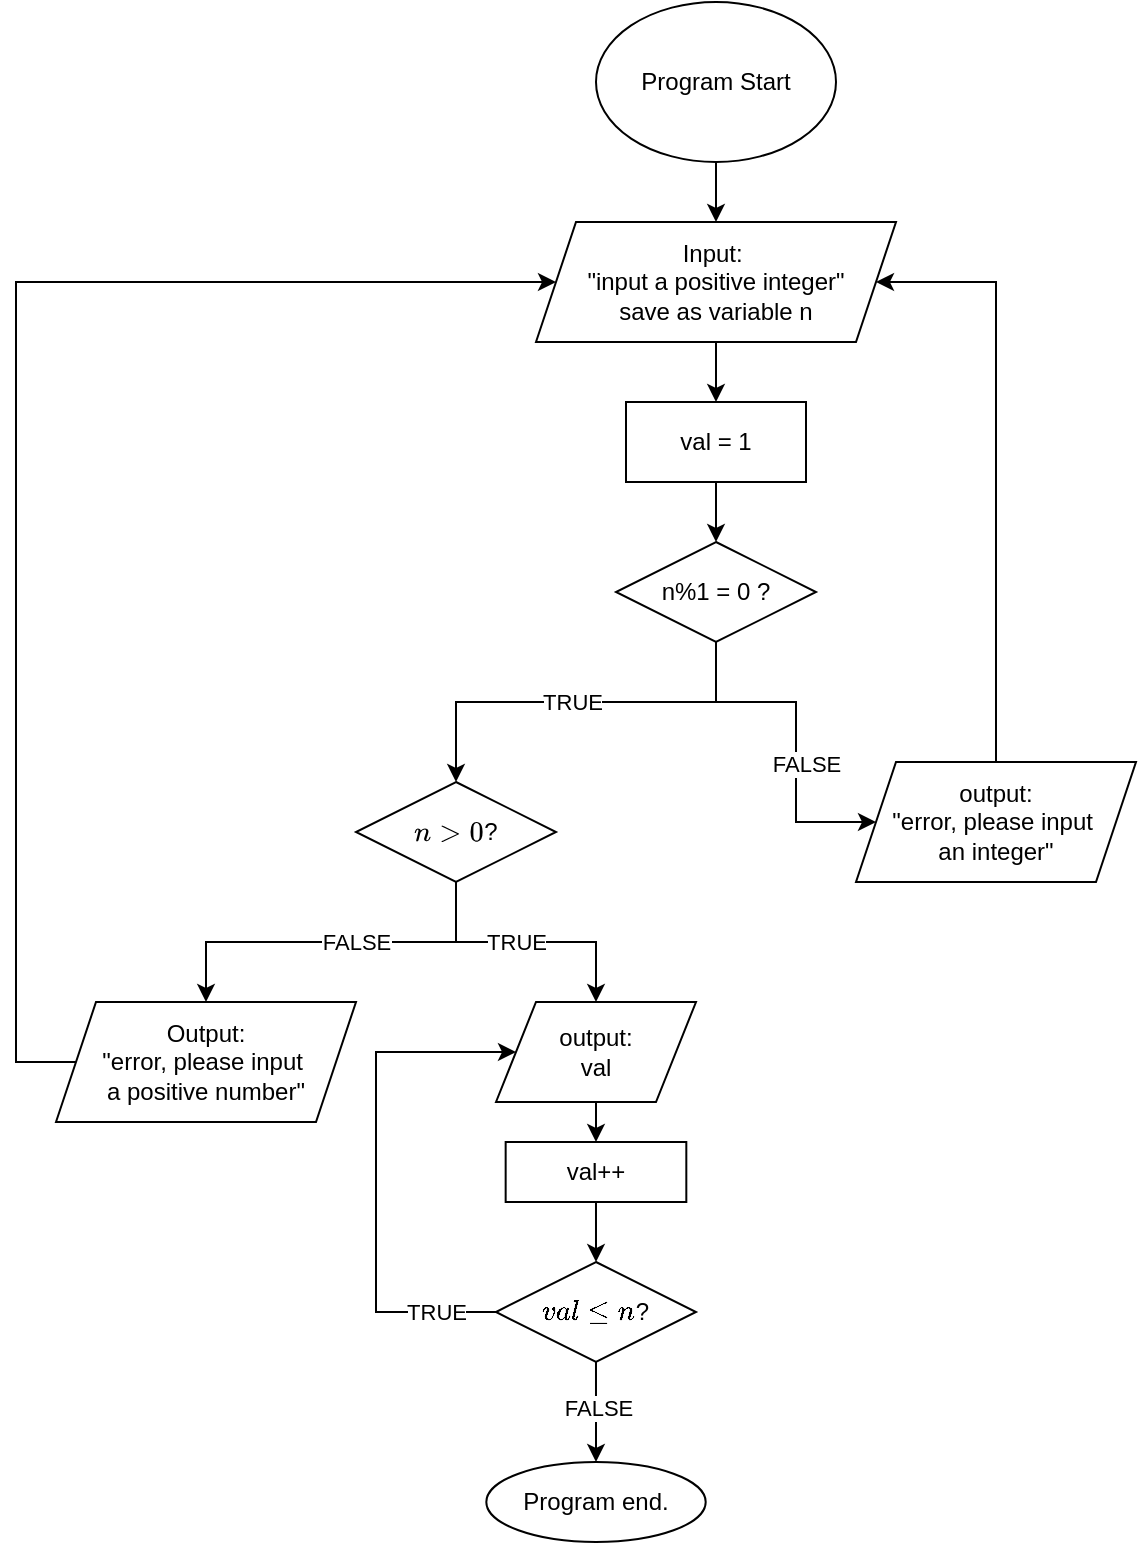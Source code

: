 <mxfile version="28.2.3">
  <diagram name="Page-1" id="2WHq3_GPZhMxRT811z7M">
    <mxGraphModel dx="1347" dy="953" grid="1" gridSize="10" guides="1" tooltips="1" connect="1" arrows="1" fold="1" page="1" pageScale="1" pageWidth="850" pageHeight="1100" math="1" shadow="0">
      <root>
        <mxCell id="0" />
        <mxCell id="1" parent="0" />
        <mxCell id="SX42cPNDLK1F_WogIu8b-2" style="edgeStyle=orthogonalEdgeStyle;rounded=0;orthogonalLoop=1;jettySize=auto;html=1;" edge="1" parent="1" source="SX42cPNDLK1F_WogIu8b-1" target="SX42cPNDLK1F_WogIu8b-3">
          <mxGeometry relative="1" as="geometry">
            <mxPoint x="390" y="160" as="targetPoint" />
          </mxGeometry>
        </mxCell>
        <mxCell id="SX42cPNDLK1F_WogIu8b-1" value="Program Start" style="ellipse;whiteSpace=wrap;html=1;" vertex="1" parent="1">
          <mxGeometry x="330" y="40" width="120" height="80" as="geometry" />
        </mxCell>
        <mxCell id="SX42cPNDLK1F_WogIu8b-4" style="edgeStyle=orthogonalEdgeStyle;rounded=0;orthogonalLoop=1;jettySize=auto;html=1;exitX=0.5;exitY=1;exitDx=0;exitDy=0;" edge="1" parent="1" source="SX42cPNDLK1F_WogIu8b-3" target="SX42cPNDLK1F_WogIu8b-5">
          <mxGeometry relative="1" as="geometry">
            <mxPoint x="390" y="240" as="targetPoint" />
          </mxGeometry>
        </mxCell>
        <mxCell id="SX42cPNDLK1F_WogIu8b-3" value="&lt;div&gt;Input:&amp;nbsp;&lt;/div&gt;&lt;div&gt;&quot;input a positive integer&quot;&lt;/div&gt;&lt;div&gt;save as variable n&lt;/div&gt;" style="shape=parallelogram;perimeter=parallelogramPerimeter;whiteSpace=wrap;html=1;fixedSize=1;" vertex="1" parent="1">
          <mxGeometry x="300" y="150" width="180" height="60" as="geometry" />
        </mxCell>
        <mxCell id="SX42cPNDLK1F_WogIu8b-6" style="edgeStyle=orthogonalEdgeStyle;rounded=0;orthogonalLoop=1;jettySize=auto;html=1;" edge="1" parent="1" source="SX42cPNDLK1F_WogIu8b-5" target="SX42cPNDLK1F_WogIu8b-7">
          <mxGeometry relative="1" as="geometry">
            <mxPoint x="390" y="310" as="targetPoint" />
          </mxGeometry>
        </mxCell>
        <mxCell id="SX42cPNDLK1F_WogIu8b-5" value="val = 1" style="rounded=0;whiteSpace=wrap;html=1;" vertex="1" parent="1">
          <mxGeometry x="345" y="240" width="90" height="40" as="geometry" />
        </mxCell>
        <mxCell id="SX42cPNDLK1F_WogIu8b-8" style="edgeStyle=orthogonalEdgeStyle;rounded=0;orthogonalLoop=1;jettySize=auto;html=1;" edge="1" parent="1" source="SX42cPNDLK1F_WogIu8b-7" target="SX42cPNDLK1F_WogIu8b-9">
          <mxGeometry relative="1" as="geometry">
            <mxPoint x="350" y="420" as="targetPoint" />
            <Array as="points">
              <mxPoint x="390" y="390" />
              <mxPoint x="430" y="390" />
              <mxPoint x="430" y="450" />
            </Array>
          </mxGeometry>
        </mxCell>
        <mxCell id="SX42cPNDLK1F_WogIu8b-10" value="FALSE" style="edgeLabel;html=1;align=center;verticalAlign=middle;resizable=0;points=[];" vertex="1" connectable="0" parent="SX42cPNDLK1F_WogIu8b-8">
          <mxGeometry x="-0.006" y="-1" relative="1" as="geometry">
            <mxPoint x="6" y="16" as="offset" />
          </mxGeometry>
        </mxCell>
        <mxCell id="SX42cPNDLK1F_WogIu8b-11" style="edgeStyle=orthogonalEdgeStyle;rounded=0;orthogonalLoop=1;jettySize=auto;html=1;exitX=0.5;exitY=1;exitDx=0;exitDy=0;" edge="1" parent="1" source="SX42cPNDLK1F_WogIu8b-7" target="SX42cPNDLK1F_WogIu8b-12">
          <mxGeometry relative="1" as="geometry">
            <mxPoint x="320" y="430" as="targetPoint" />
            <Array as="points">
              <mxPoint x="390" y="390" />
              <mxPoint x="260" y="390" />
            </Array>
          </mxGeometry>
        </mxCell>
        <mxCell id="SX42cPNDLK1F_WogIu8b-13" value="TRUE" style="edgeLabel;html=1;align=center;verticalAlign=middle;resizable=0;points=[];" vertex="1" connectable="0" parent="SX42cPNDLK1F_WogIu8b-11">
          <mxGeometry x="0.02" relative="1" as="geometry">
            <mxPoint as="offset" />
          </mxGeometry>
        </mxCell>
        <mxCell id="SX42cPNDLK1F_WogIu8b-7" value="n%1 = 0 ?" style="rhombus;whiteSpace=wrap;html=1;" vertex="1" parent="1">
          <mxGeometry x="340" y="310" width="100" height="50" as="geometry" />
        </mxCell>
        <mxCell id="SX42cPNDLK1F_WogIu8b-32" style="edgeStyle=orthogonalEdgeStyle;rounded=0;orthogonalLoop=1;jettySize=auto;html=1;exitX=0.5;exitY=0;exitDx=0;exitDy=0;entryX=1;entryY=0.5;entryDx=0;entryDy=0;" edge="1" parent="1" source="SX42cPNDLK1F_WogIu8b-9" target="SX42cPNDLK1F_WogIu8b-3">
          <mxGeometry relative="1" as="geometry">
            <Array as="points">
              <mxPoint x="530" y="180" />
            </Array>
          </mxGeometry>
        </mxCell>
        <mxCell id="SX42cPNDLK1F_WogIu8b-9" value="output:&lt;br&gt;&quot;error, please input&amp;nbsp;&lt;div&gt;an integer&quot;&lt;/div&gt;" style="shape=parallelogram;perimeter=parallelogramPerimeter;whiteSpace=wrap;html=1;fixedSize=1;" vertex="1" parent="1">
          <mxGeometry x="460" y="420" width="140" height="60" as="geometry" />
        </mxCell>
        <mxCell id="SX42cPNDLK1F_WogIu8b-14" style="edgeStyle=orthogonalEdgeStyle;rounded=0;orthogonalLoop=1;jettySize=auto;html=1;exitX=0.5;exitY=1;exitDx=0;exitDy=0;" edge="1" parent="1" source="SX42cPNDLK1F_WogIu8b-12" target="SX42cPNDLK1F_WogIu8b-15">
          <mxGeometry relative="1" as="geometry">
            <mxPoint x="170" y="520" as="targetPoint" />
          </mxGeometry>
        </mxCell>
        <mxCell id="SX42cPNDLK1F_WogIu8b-16" value="FALSE" style="edgeLabel;html=1;align=center;verticalAlign=middle;resizable=0;points=[];" vertex="1" connectable="0" parent="SX42cPNDLK1F_WogIu8b-14">
          <mxGeometry x="-0.135" relative="1" as="geometry">
            <mxPoint as="offset" />
          </mxGeometry>
        </mxCell>
        <mxCell id="SX42cPNDLK1F_WogIu8b-18" style="edgeStyle=orthogonalEdgeStyle;rounded=0;orthogonalLoop=1;jettySize=auto;html=1;exitX=0.5;exitY=1;exitDx=0;exitDy=0;" edge="1" parent="1" source="SX42cPNDLK1F_WogIu8b-12" target="SX42cPNDLK1F_WogIu8b-19">
          <mxGeometry relative="1" as="geometry">
            <mxPoint x="340" y="540" as="targetPoint" />
          </mxGeometry>
        </mxCell>
        <mxCell id="SX42cPNDLK1F_WogIu8b-20" value="TRUE" style="edgeLabel;html=1;align=center;verticalAlign=middle;resizable=0;points=[];" vertex="1" connectable="0" parent="SX42cPNDLK1F_WogIu8b-18">
          <mxGeometry x="0.072" y="3" relative="1" as="geometry">
            <mxPoint x="-10" y="3" as="offset" />
          </mxGeometry>
        </mxCell>
        <mxCell id="SX42cPNDLK1F_WogIu8b-12" value="&lt;svg style=&quot;vertical-align: -0.09ex;&quot; xmlns:xlink=&quot;http://www.w3.org/1999/xlink&quot; viewBox=&quot;0 -666 2433.6 706&quot; role=&quot;img&quot; height=&quot;1.597ex&quot; width=&quot;5.506ex&quot; xmlns=&quot;http://www.w3.org/2000/svg&quot;&gt;&lt;defs&gt;&lt;path d=&quot;M21 287Q22 293 24 303T36 341T56 388T89 425T135 442Q171 442 195 424T225 390T231 369Q231 367 232 367L243 378Q304 442 382 442Q436 442 469 415T503 336T465 179T427 52Q427 26 444 26Q450 26 453 27Q482 32 505 65T540 145Q542 153 560 153Q580 153 580 145Q580 144 576 130Q568 101 554 73T508 17T439 -10Q392 -10 371 17T350 73Q350 92 386 193T423 345Q423 404 379 404H374Q288 404 229 303L222 291L189 157Q156 26 151 16Q138 -11 108 -11Q95 -11 87 -5T76 7T74 17Q74 30 112 180T152 343Q153 348 153 366Q153 405 129 405Q91 405 66 305Q60 285 60 284Q58 278 41 278H27Q21 284 21 287Z&quot; id=&quot;MJX-2-TEX-I-1D45B&quot;&gt;&lt;/path&gt;&lt;path d=&quot;M84 520Q84 528 88 533T96 539L99 540Q106 540 253 471T544 334L687 265Q694 260 694 250T687 235Q685 233 395 96L107 -40H101Q83 -38 83 -20Q83 -19 83 -17Q82 -10 98 -1Q117 9 248 71Q326 108 378 132L626 250L378 368Q90 504 86 509Q84 513 84 520Z&quot; id=&quot;MJX-2-TEX-N-3E&quot;&gt;&lt;/path&gt;&lt;path d=&quot;M96 585Q152 666 249 666Q297 666 345 640T423 548Q460 465 460 320Q460 165 417 83Q397 41 362 16T301 -15T250 -22Q224 -22 198 -16T137 16T82 83Q39 165 39 320Q39 494 96 585ZM321 597Q291 629 250 629Q208 629 178 597Q153 571 145 525T137 333Q137 175 145 125T181 46Q209 16 250 16Q290 16 318 46Q347 76 354 130T362 333Q362 478 354 524T321 597Z&quot; id=&quot;MJX-2-TEX-N-30&quot;&gt;&lt;/path&gt;&lt;/defs&gt;&lt;g transform=&quot;scale(1,-1)&quot; stroke-width=&quot;0&quot; fill=&quot;currentColor&quot; stroke=&quot;currentColor&quot;&gt;&lt;g data-mml-node=&quot;math&quot;&gt;&lt;g data-mml-node=&quot;mi&quot;&gt;&lt;use xlink:href=&quot;#MJX-2-TEX-I-1D45B&quot; data-c=&quot;1D45B&quot;&gt;&lt;/use&gt;&lt;/g&gt;&lt;g transform=&quot;translate(877.8,0)&quot; data-mml-node=&quot;mo&quot;&gt;&lt;use xlink:href=&quot;#MJX-2-TEX-N-3E&quot; data-c=&quot;3E&quot;&gt;&lt;/use&gt;&lt;/g&gt;&lt;g transform=&quot;translate(1933.6,0)&quot; data-mml-node=&quot;mn&quot;&gt;&lt;use xlink:href=&quot;#MJX-2-TEX-N-30&quot; data-c=&quot;30&quot;&gt;&lt;/use&gt;&lt;/g&gt;&lt;/g&gt;&lt;/g&gt;&lt;/svg&gt;?" style="rhombus;whiteSpace=wrap;html=1;" vertex="1" parent="1">
          <mxGeometry x="210" y="430" width="100" height="50" as="geometry" />
        </mxCell>
        <mxCell id="SX42cPNDLK1F_WogIu8b-17" style="edgeStyle=orthogonalEdgeStyle;rounded=0;orthogonalLoop=1;jettySize=auto;html=1;exitX=0;exitY=0.5;exitDx=0;exitDy=0;entryX=0;entryY=0.5;entryDx=0;entryDy=0;" edge="1" parent="1" source="SX42cPNDLK1F_WogIu8b-15" target="SX42cPNDLK1F_WogIu8b-3">
          <mxGeometry relative="1" as="geometry">
            <mxPoint x="130" y="140" as="targetPoint" />
            <Array as="points">
              <mxPoint x="40" y="570" />
              <mxPoint x="40" y="180" />
            </Array>
          </mxGeometry>
        </mxCell>
        <mxCell id="SX42cPNDLK1F_WogIu8b-15" value="Output:&lt;br&gt;&quot;error, please input&amp;nbsp;&lt;div&gt;a positive number&quot;&lt;/div&gt;" style="shape=parallelogram;perimeter=parallelogramPerimeter;whiteSpace=wrap;html=1;fixedSize=1;" vertex="1" parent="1">
          <mxGeometry x="60" y="540" width="150" height="60" as="geometry" />
        </mxCell>
        <mxCell id="SX42cPNDLK1F_WogIu8b-21" style="edgeStyle=orthogonalEdgeStyle;rounded=0;orthogonalLoop=1;jettySize=auto;html=1;exitX=0.5;exitY=1;exitDx=0;exitDy=0;" edge="1" parent="1" source="SX42cPNDLK1F_WogIu8b-19" target="SX42cPNDLK1F_WogIu8b-22">
          <mxGeometry relative="1" as="geometry">
            <mxPoint x="330.333" y="610" as="targetPoint" />
          </mxGeometry>
        </mxCell>
        <mxCell id="SX42cPNDLK1F_WogIu8b-19" value="output:&lt;div&gt;&lt;span style=&quot;background-color: transparent; color: light-dark(rgb(0, 0, 0), rgb(255, 255, 255));&quot;&gt;val&lt;/span&gt;&lt;/div&gt;" style="shape=parallelogram;perimeter=parallelogramPerimeter;whiteSpace=wrap;html=1;fixedSize=1;" vertex="1" parent="1">
          <mxGeometry x="280" y="540" width="100" height="50" as="geometry" />
        </mxCell>
        <mxCell id="SX42cPNDLK1F_WogIu8b-23" style="edgeStyle=orthogonalEdgeStyle;rounded=0;orthogonalLoop=1;jettySize=auto;html=1;exitX=0.5;exitY=1;exitDx=0;exitDy=0;" edge="1" parent="1" source="SX42cPNDLK1F_WogIu8b-22" target="SX42cPNDLK1F_WogIu8b-24">
          <mxGeometry relative="1" as="geometry">
            <mxPoint x="330.333" y="660" as="targetPoint" />
          </mxGeometry>
        </mxCell>
        <mxCell id="SX42cPNDLK1F_WogIu8b-22" value="val++" style="rounded=0;whiteSpace=wrap;html=1;" vertex="1" parent="1">
          <mxGeometry x="284.83" y="610" width="90.33" height="30" as="geometry" />
        </mxCell>
        <mxCell id="SX42cPNDLK1F_WogIu8b-26" style="edgeStyle=orthogonalEdgeStyle;rounded=0;orthogonalLoop=1;jettySize=auto;html=1;entryX=0;entryY=0.5;entryDx=0;entryDy=0;exitX=0;exitY=0.5;exitDx=0;exitDy=0;" edge="1" parent="1" source="SX42cPNDLK1F_WogIu8b-24" target="SX42cPNDLK1F_WogIu8b-19">
          <mxGeometry relative="1" as="geometry">
            <mxPoint x="279.99" y="565" as="targetPoint" />
            <mxPoint x="269.98" y="695.0" as="sourcePoint" />
            <Array as="points">
              <mxPoint x="220" y="695" />
              <mxPoint x="220" y="565" />
            </Array>
          </mxGeometry>
        </mxCell>
        <mxCell id="SX42cPNDLK1F_WogIu8b-28" value="TRUE" style="edgeLabel;html=1;align=center;verticalAlign=middle;resizable=0;points=[];" vertex="1" connectable="0" parent="SX42cPNDLK1F_WogIu8b-26">
          <mxGeometry x="-0.823" relative="1" as="geometry">
            <mxPoint x="-7" as="offset" />
          </mxGeometry>
        </mxCell>
        <mxCell id="SX42cPNDLK1F_WogIu8b-29" style="edgeStyle=orthogonalEdgeStyle;rounded=0;orthogonalLoop=1;jettySize=auto;html=1;exitX=0.5;exitY=1;exitDx=0;exitDy=0;" edge="1" parent="1" source="SX42cPNDLK1F_WogIu8b-24" target="SX42cPNDLK1F_WogIu8b-30">
          <mxGeometry relative="1" as="geometry">
            <mxPoint x="329.69" y="760" as="targetPoint" />
          </mxGeometry>
        </mxCell>
        <mxCell id="SX42cPNDLK1F_WogIu8b-31" value="FALSE" style="edgeLabel;html=1;align=center;verticalAlign=middle;resizable=0;points=[];" vertex="1" connectable="0" parent="SX42cPNDLK1F_WogIu8b-29">
          <mxGeometry x="-0.096" y="1" relative="1" as="geometry">
            <mxPoint as="offset" />
          </mxGeometry>
        </mxCell>
        <mxCell id="SX42cPNDLK1F_WogIu8b-24" value="\(val \leq n\)?" style="rhombus;whiteSpace=wrap;html=1;" vertex="1" parent="1">
          <mxGeometry x="279.99" y="670" width="100.01" height="50" as="geometry" />
        </mxCell>
        <mxCell id="SX42cPNDLK1F_WogIu8b-30" value="Program end." style="ellipse;whiteSpace=wrap;html=1;" vertex="1" parent="1">
          <mxGeometry x="275.16" y="770" width="109.69" height="40" as="geometry" />
        </mxCell>
      </root>
    </mxGraphModel>
  </diagram>
</mxfile>

